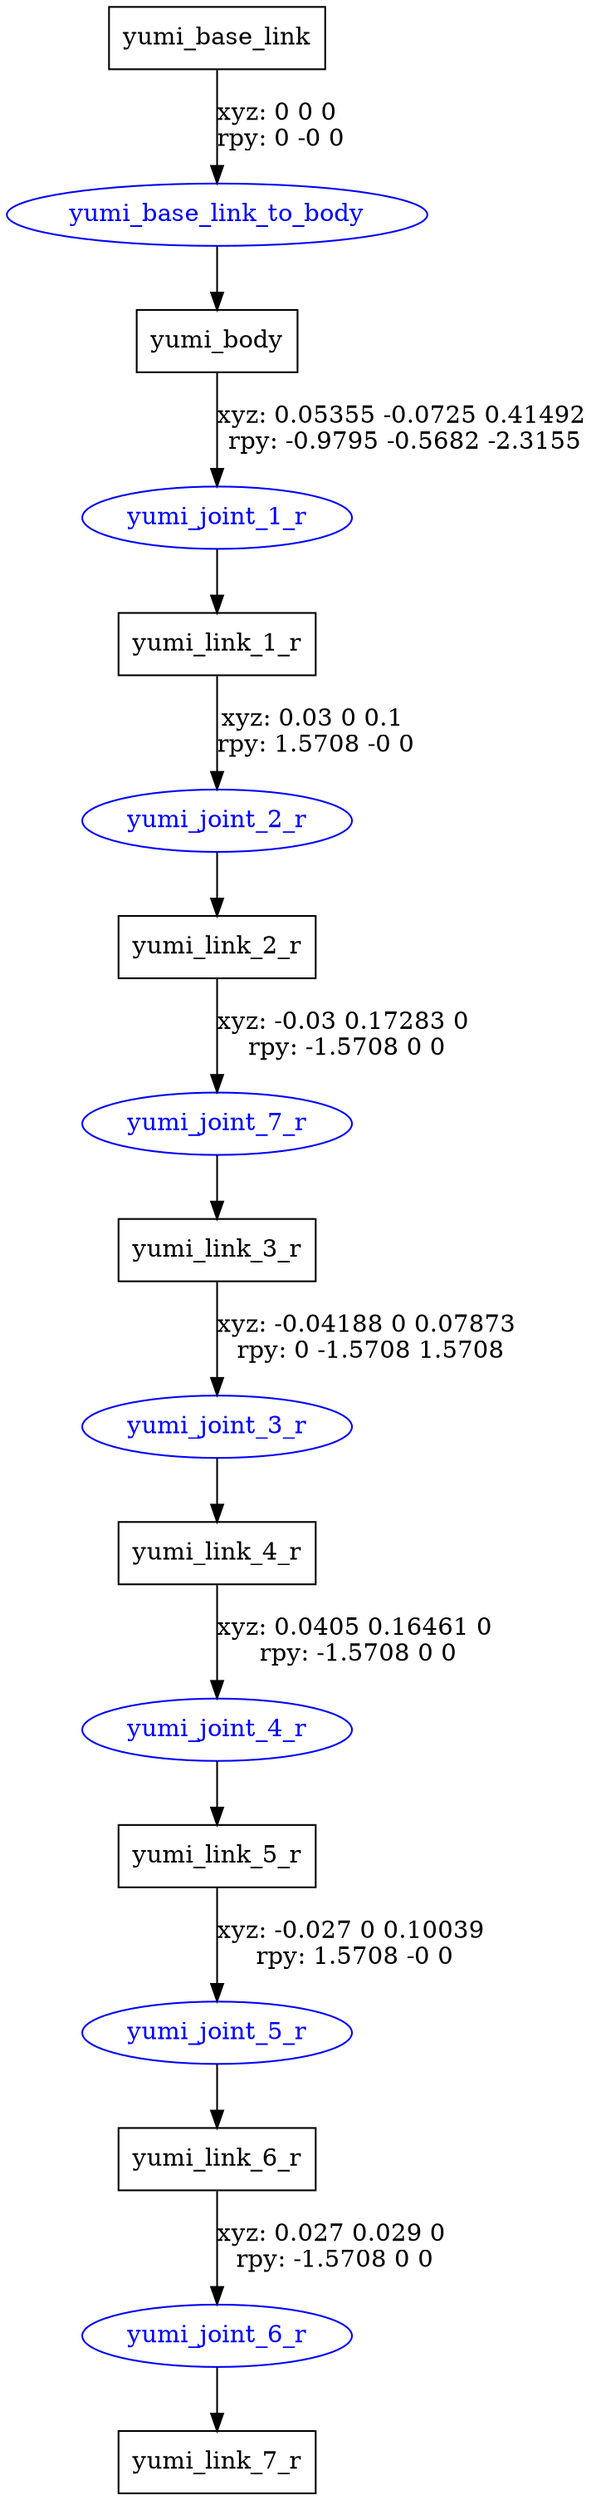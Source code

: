 digraph G {
node [shape=box];
"yumi_base_link" [label="yumi_base_link"];
"yumi_body" [label="yumi_body"];
"yumi_link_1_r" [label="yumi_link_1_r"];
"yumi_link_2_r" [label="yumi_link_2_r"];
"yumi_link_3_r" [label="yumi_link_3_r"];
"yumi_link_4_r" [label="yumi_link_4_r"];
"yumi_link_5_r" [label="yumi_link_5_r"];
"yumi_link_6_r" [label="yumi_link_6_r"];
"yumi_link_7_r" [label="yumi_link_7_r"];
node [shape=ellipse, color=blue, fontcolor=blue];
"yumi_base_link" -> "yumi_base_link_to_body" [label="xyz: 0 0 0 \nrpy: 0 -0 0"]
"yumi_base_link_to_body" -> "yumi_body"
"yumi_body" -> "yumi_joint_1_r" [label="xyz: 0.05355 -0.0725 0.41492 \nrpy: -0.9795 -0.5682 -2.3155"]
"yumi_joint_1_r" -> "yumi_link_1_r"
"yumi_link_1_r" -> "yumi_joint_2_r" [label="xyz: 0.03 0 0.1 \nrpy: 1.5708 -0 0"]
"yumi_joint_2_r" -> "yumi_link_2_r"
"yumi_link_2_r" -> "yumi_joint_7_r" [label="xyz: -0.03 0.17283 0 \nrpy: -1.5708 0 0"]
"yumi_joint_7_r" -> "yumi_link_3_r"
"yumi_link_3_r" -> "yumi_joint_3_r" [label="xyz: -0.04188 0 0.07873 \nrpy: 0 -1.5708 1.5708"]
"yumi_joint_3_r" -> "yumi_link_4_r"
"yumi_link_4_r" -> "yumi_joint_4_r" [label="xyz: 0.0405 0.16461 0 \nrpy: -1.5708 0 0"]
"yumi_joint_4_r" -> "yumi_link_5_r"
"yumi_link_5_r" -> "yumi_joint_5_r" [label="xyz: -0.027 0 0.10039 \nrpy: 1.5708 -0 0"]
"yumi_joint_5_r" -> "yumi_link_6_r"
"yumi_link_6_r" -> "yumi_joint_6_r" [label="xyz: 0.027 0.029 0 \nrpy: -1.5708 0 0"]
"yumi_joint_6_r" -> "yumi_link_7_r"
}
